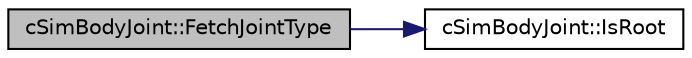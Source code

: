 digraph "cSimBodyJoint::FetchJointType"
{
 // LATEX_PDF_SIZE
  edge [fontname="Helvetica",fontsize="10",labelfontname="Helvetica",labelfontsize="10"];
  node [fontname="Helvetica",fontsize="10",shape=record];
  rankdir="LR";
  Node1 [label="cSimBodyJoint::FetchJointType",height=0.2,width=0.4,color="black", fillcolor="grey75", style="filled", fontcolor="black",tooltip=" "];
  Node1 -> Node2 [color="midnightblue",fontsize="10",style="solid",fontname="Helvetica"];
  Node2 [label="cSimBodyJoint::IsRoot",height=0.2,width=0.4,color="black", fillcolor="white", style="filled",URL="$classc_sim_body_joint.html#a81b24cf0b52026478b29ab335d6a0b77",tooltip=" "];
}
